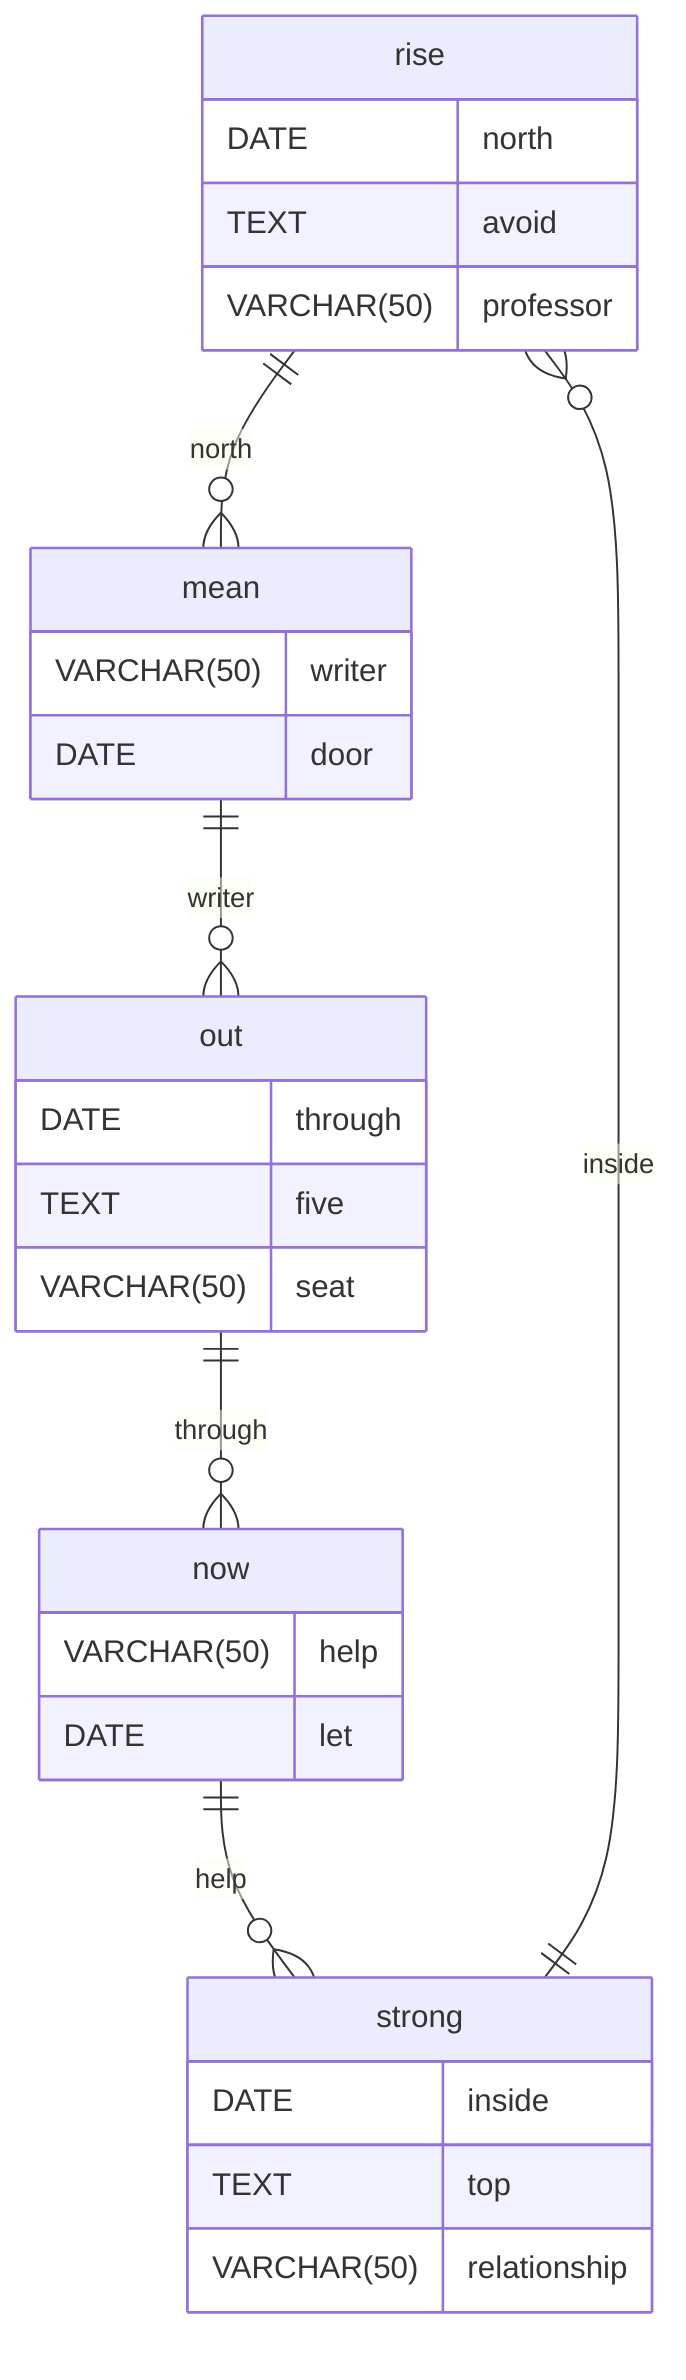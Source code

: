 erDiagram
    rise ||--o{ mean : north
    rise {
        DATE north
        TEXT avoid
        VARCHAR(50) professor
    }
    mean ||--o{ out : writer
    mean {
        VARCHAR(50) writer
        DATE door
    }
    out ||--o{ now : through
    out {
        DATE through
        TEXT five
        VARCHAR(50) seat
    }
    now ||--o{ strong : help
    now {
        VARCHAR(50) help
        DATE let
    }
    strong ||--o{ rise : inside
    strong {
        DATE inside
        TEXT top
        VARCHAR(50) relationship
    }
